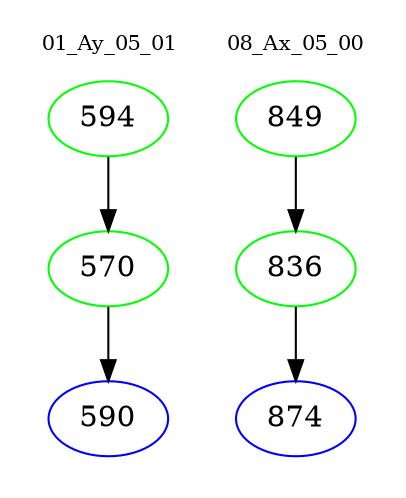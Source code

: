 digraph{
subgraph cluster_0 {
color = white
label = "01_Ay_05_01";
fontsize=10;
T0_594 [label="594", color="green"]
T0_594 -> T0_570 [color="black"]
T0_570 [label="570", color="green"]
T0_570 -> T0_590 [color="black"]
T0_590 [label="590", color="blue"]
}
subgraph cluster_1 {
color = white
label = "08_Ax_05_00";
fontsize=10;
T1_849 [label="849", color="green"]
T1_849 -> T1_836 [color="black"]
T1_836 [label="836", color="green"]
T1_836 -> T1_874 [color="black"]
T1_874 [label="874", color="blue"]
}
}
